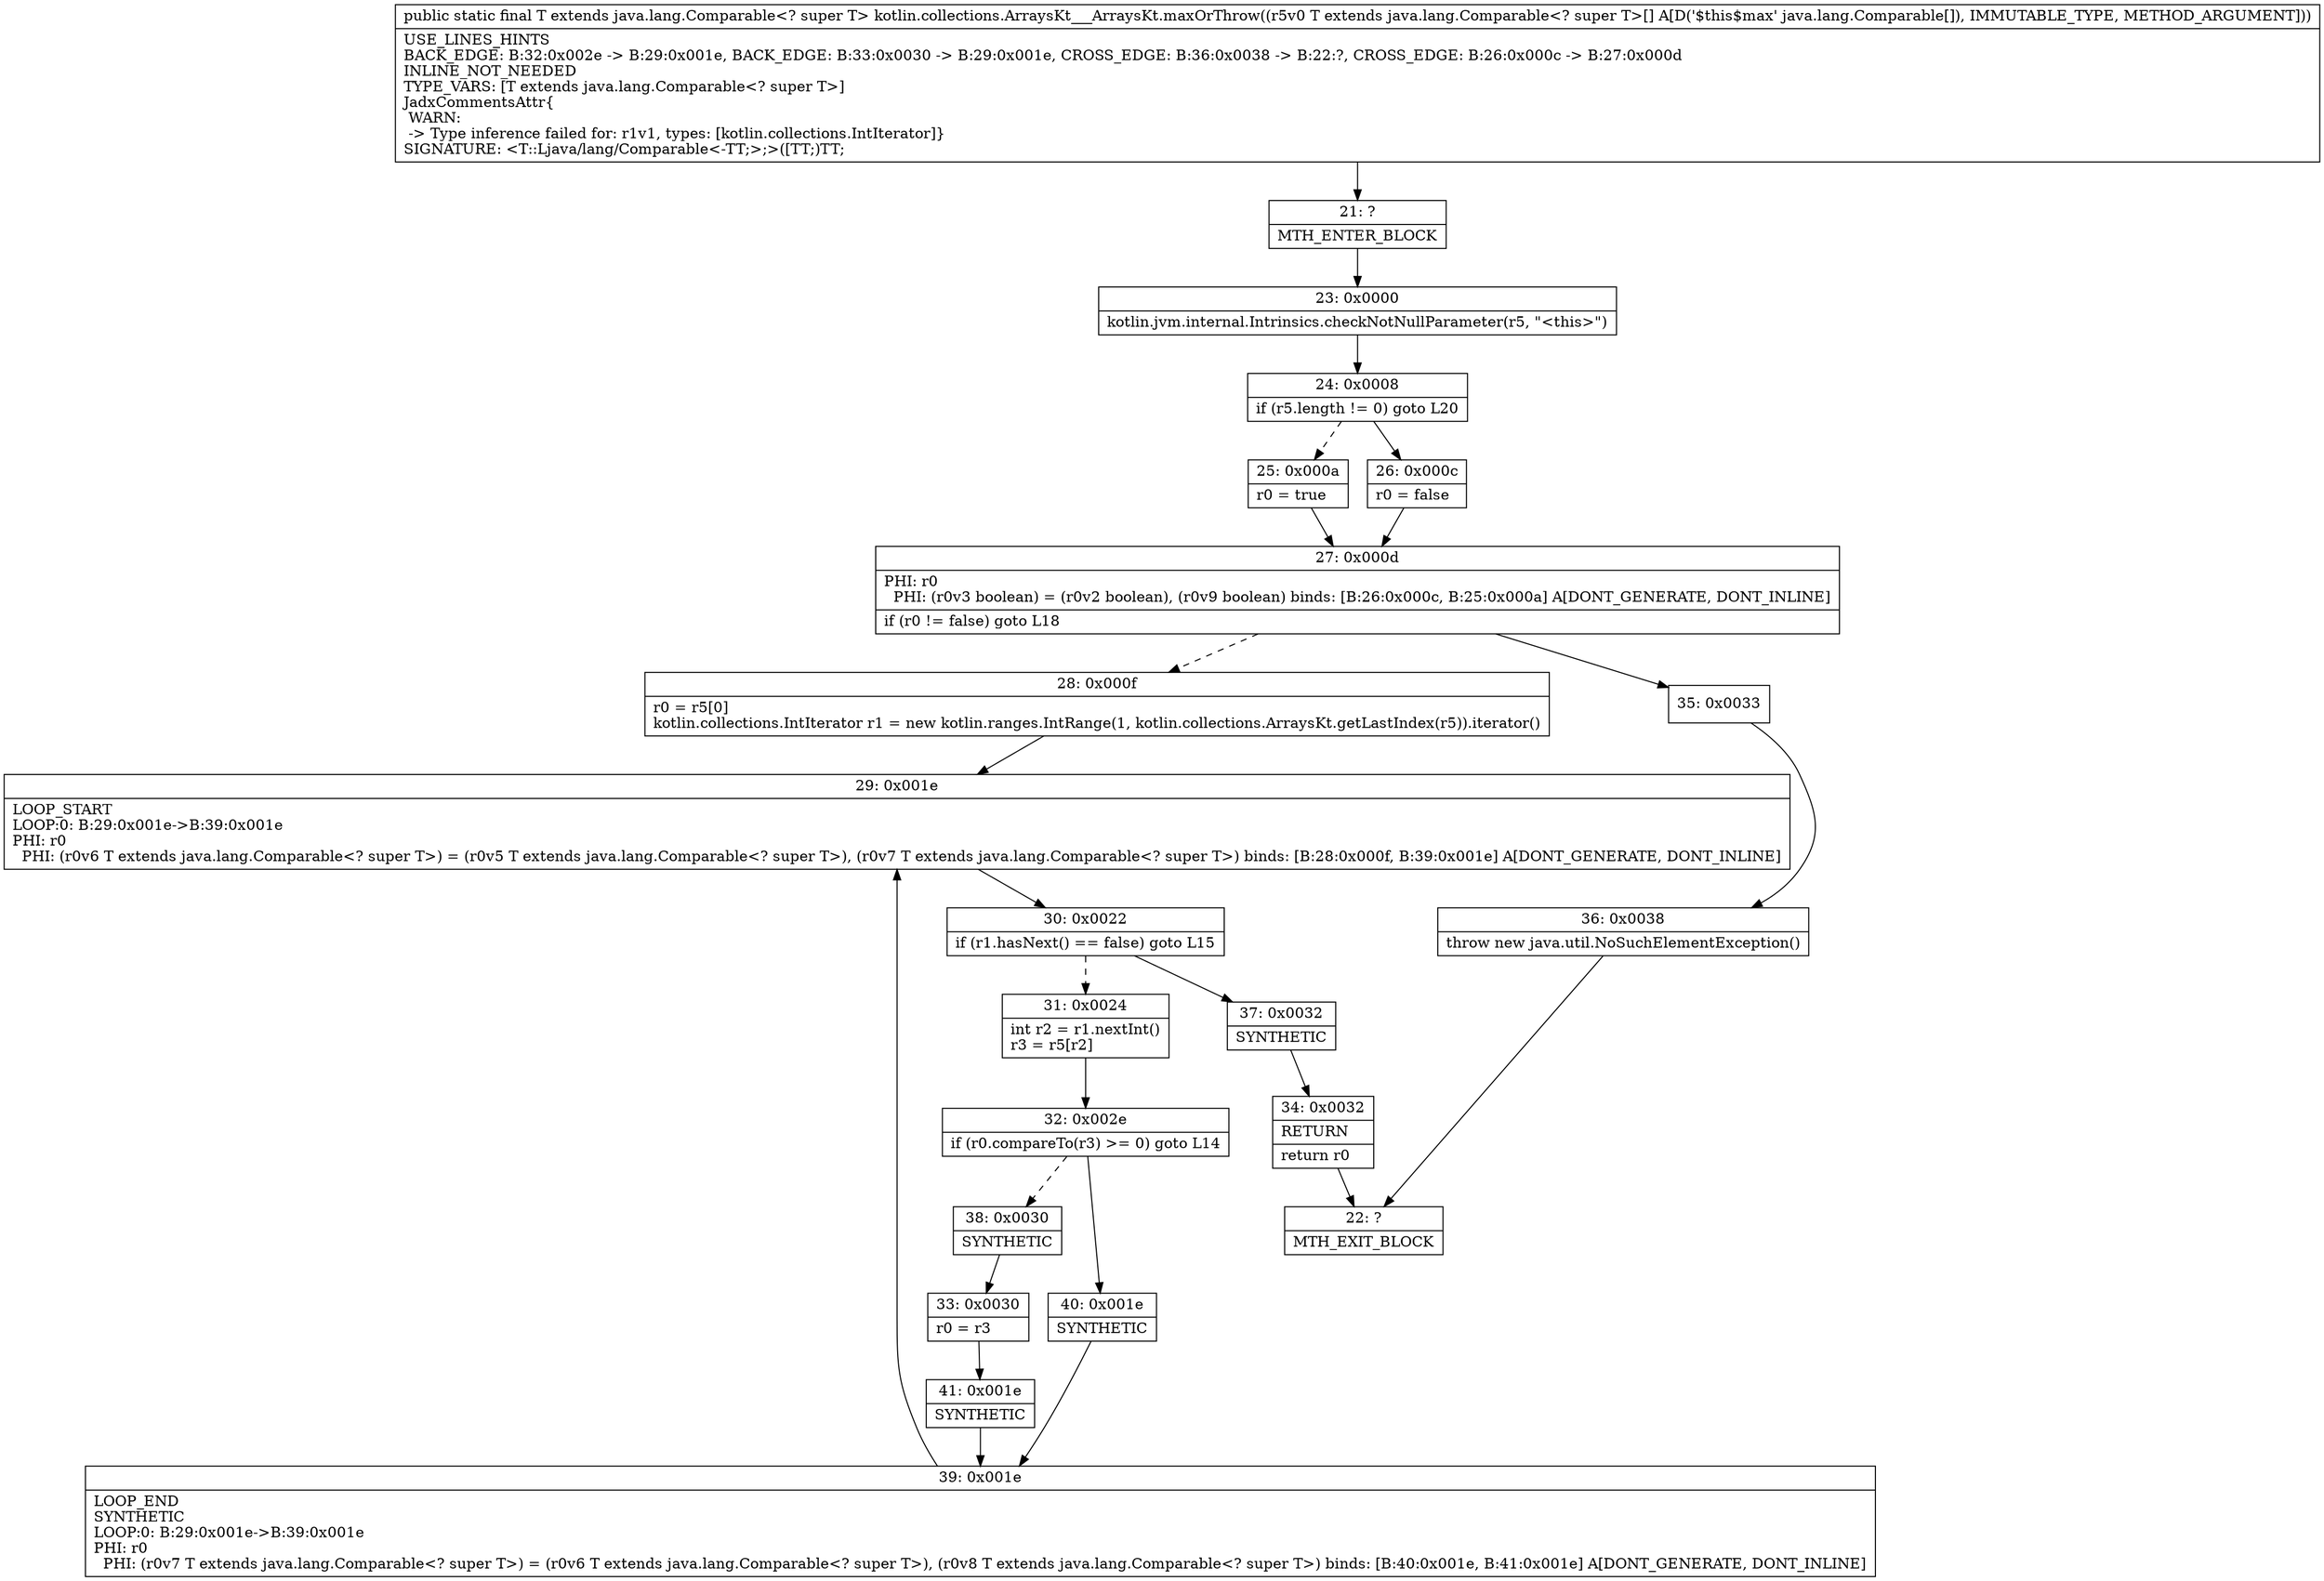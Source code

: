 digraph "CFG forkotlin.collections.ArraysKt___ArraysKt.maxOrThrow([Ljava\/lang\/Comparable;)Ljava\/lang\/Comparable;" {
Node_21 [shape=record,label="{21\:\ ?|MTH_ENTER_BLOCK\l}"];
Node_23 [shape=record,label="{23\:\ 0x0000|kotlin.jvm.internal.Intrinsics.checkNotNullParameter(r5, \"\<this\>\")\l}"];
Node_24 [shape=record,label="{24\:\ 0x0008|if (r5.length != 0) goto L20\l}"];
Node_25 [shape=record,label="{25\:\ 0x000a|r0 = true\l}"];
Node_27 [shape=record,label="{27\:\ 0x000d|PHI: r0 \l  PHI: (r0v3 boolean) = (r0v2 boolean), (r0v9 boolean) binds: [B:26:0x000c, B:25:0x000a] A[DONT_GENERATE, DONT_INLINE]\l|if (r0 != false) goto L18\l}"];
Node_28 [shape=record,label="{28\:\ 0x000f|r0 = r5[0]\lkotlin.collections.IntIterator r1 = new kotlin.ranges.IntRange(1, kotlin.collections.ArraysKt.getLastIndex(r5)).iterator()\l}"];
Node_29 [shape=record,label="{29\:\ 0x001e|LOOP_START\lLOOP:0: B:29:0x001e\-\>B:39:0x001e\lPHI: r0 \l  PHI: (r0v6 T extends java.lang.Comparable\<? super T\>) = (r0v5 T extends java.lang.Comparable\<? super T\>), (r0v7 T extends java.lang.Comparable\<? super T\>) binds: [B:28:0x000f, B:39:0x001e] A[DONT_GENERATE, DONT_INLINE]\l}"];
Node_30 [shape=record,label="{30\:\ 0x0022|if (r1.hasNext() == false) goto L15\l}"];
Node_31 [shape=record,label="{31\:\ 0x0024|int r2 = r1.nextInt()\lr3 = r5[r2]\l}"];
Node_32 [shape=record,label="{32\:\ 0x002e|if (r0.compareTo(r3) \>= 0) goto L14\l}"];
Node_38 [shape=record,label="{38\:\ 0x0030|SYNTHETIC\l}"];
Node_33 [shape=record,label="{33\:\ 0x0030|r0 = r3\l}"];
Node_41 [shape=record,label="{41\:\ 0x001e|SYNTHETIC\l}"];
Node_39 [shape=record,label="{39\:\ 0x001e|LOOP_END\lSYNTHETIC\lLOOP:0: B:29:0x001e\-\>B:39:0x001e\lPHI: r0 \l  PHI: (r0v7 T extends java.lang.Comparable\<? super T\>) = (r0v6 T extends java.lang.Comparable\<? super T\>), (r0v8 T extends java.lang.Comparable\<? super T\>) binds: [B:40:0x001e, B:41:0x001e] A[DONT_GENERATE, DONT_INLINE]\l}"];
Node_40 [shape=record,label="{40\:\ 0x001e|SYNTHETIC\l}"];
Node_37 [shape=record,label="{37\:\ 0x0032|SYNTHETIC\l}"];
Node_34 [shape=record,label="{34\:\ 0x0032|RETURN\l|return r0\l}"];
Node_22 [shape=record,label="{22\:\ ?|MTH_EXIT_BLOCK\l}"];
Node_35 [shape=record,label="{35\:\ 0x0033}"];
Node_36 [shape=record,label="{36\:\ 0x0038|throw new java.util.NoSuchElementException()\l}"];
Node_26 [shape=record,label="{26\:\ 0x000c|r0 = false\l}"];
MethodNode[shape=record,label="{public static final T extends java.lang.Comparable\<? super T\> kotlin.collections.ArraysKt___ArraysKt.maxOrThrow((r5v0 T extends java.lang.Comparable\<? super T\>[] A[D('$this$max' java.lang.Comparable[]), IMMUTABLE_TYPE, METHOD_ARGUMENT]))  | USE_LINES_HINTS\lBACK_EDGE: B:32:0x002e \-\> B:29:0x001e, BACK_EDGE: B:33:0x0030 \-\> B:29:0x001e, CROSS_EDGE: B:36:0x0038 \-\> B:22:?, CROSS_EDGE: B:26:0x000c \-\> B:27:0x000d\lINLINE_NOT_NEEDED\lTYPE_VARS: [T extends java.lang.Comparable\<? super T\>]\lJadxCommentsAttr\{\l WARN: \l \-\> Type inference failed for: r1v1, types: [kotlin.collections.IntIterator]\}\lSIGNATURE: \<T::Ljava\/lang\/Comparable\<\-TT;\>;\>([TT;)TT;\l}"];
MethodNode -> Node_21;Node_21 -> Node_23;
Node_23 -> Node_24;
Node_24 -> Node_25[style=dashed];
Node_24 -> Node_26;
Node_25 -> Node_27;
Node_27 -> Node_28[style=dashed];
Node_27 -> Node_35;
Node_28 -> Node_29;
Node_29 -> Node_30;
Node_30 -> Node_31[style=dashed];
Node_30 -> Node_37;
Node_31 -> Node_32;
Node_32 -> Node_38[style=dashed];
Node_32 -> Node_40;
Node_38 -> Node_33;
Node_33 -> Node_41;
Node_41 -> Node_39;
Node_39 -> Node_29;
Node_40 -> Node_39;
Node_37 -> Node_34;
Node_34 -> Node_22;
Node_35 -> Node_36;
Node_36 -> Node_22;
Node_26 -> Node_27;
}

